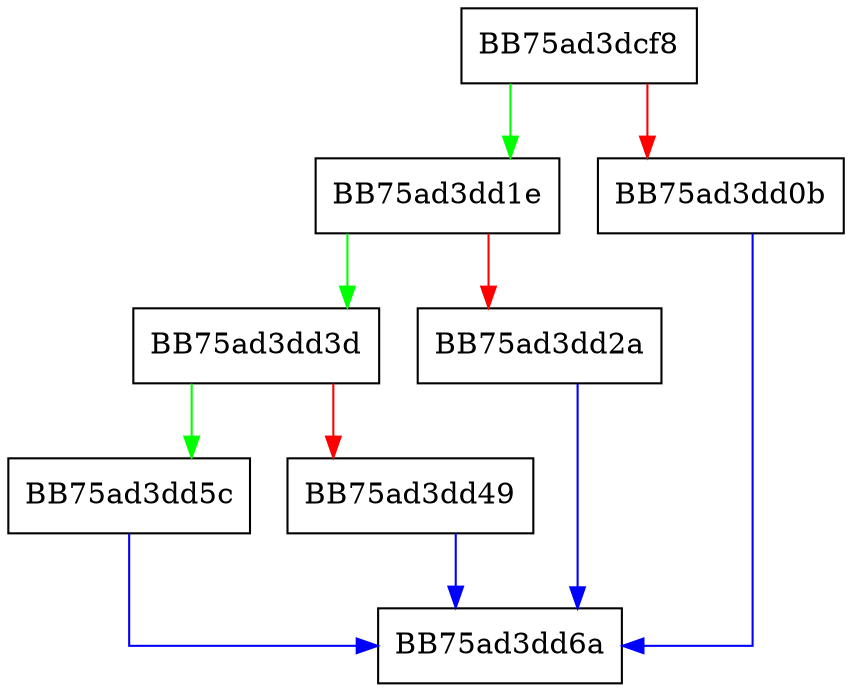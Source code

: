 digraph ObjectTypeWin10 {
  node [shape="box"];
  graph [splines=ortho];
  BB75ad3dcf8 -> BB75ad3dd1e [color="green"];
  BB75ad3dcf8 -> BB75ad3dd0b [color="red"];
  BB75ad3dd0b -> BB75ad3dd6a [color="blue"];
  BB75ad3dd1e -> BB75ad3dd3d [color="green"];
  BB75ad3dd1e -> BB75ad3dd2a [color="red"];
  BB75ad3dd2a -> BB75ad3dd6a [color="blue"];
  BB75ad3dd3d -> BB75ad3dd5c [color="green"];
  BB75ad3dd3d -> BB75ad3dd49 [color="red"];
  BB75ad3dd49 -> BB75ad3dd6a [color="blue"];
  BB75ad3dd5c -> BB75ad3dd6a [color="blue"];
}